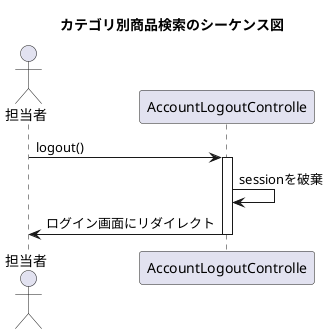 @startuml

title カテゴリ別商品検索のシーケンス図
actor "担当者" as user
participant "AccountLogoutControlle" as controller
user -> controller++:logout()
controller -> controller:sessionを破棄
controller -> user--:ログイン画面にリダイレクト


@enduml